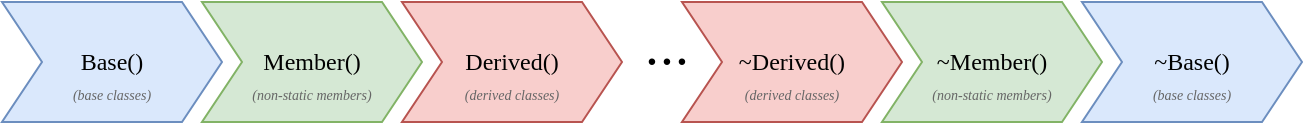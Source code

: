 <mxfile version="14.2.9" type="device"><diagram id="64LzOfoGqR9hz_EhC2CI" name="Page-1"><mxGraphModel dx="1844" dy="446" grid="1" gridSize="10" guides="1" tooltips="1" connect="1" arrows="1" fold="1" page="1" pageScale="1" pageWidth="1169" pageHeight="827" math="0" shadow="0"><root><mxCell id="0"/><mxCell id="1" parent="0"/><mxCell id="A67vAihraX07clXbahvu-8" value="" style="group;fontStyle=1" parent="1" vertex="1" connectable="0"><mxGeometry x="-1120" y="40" width="650" height="60" as="geometry"/></mxCell><mxCell id="A67vAihraX07clXbahvu-1" value="&lt;font data-font-src=&quot;https://fonts.googleapis.com/css?family=Inconsolata&quot; face=&quot;Inconsolata&quot;&gt;&lt;br&gt;Base()&lt;br&gt;&lt;i style=&quot;color: rgb(102 , 102 , 102) ; font-family: &amp;#34;ubuntu&amp;#34; ; font-size: 7px&quot;&gt;(base classes)&lt;/i&gt;&lt;br&gt;&lt;/font&gt;" style="shape=step;perimeter=stepPerimeter;whiteSpace=wrap;html=1;fixedSize=1;fillColor=#dae8fc;strokeColor=#6c8ebf;" parent="A67vAihraX07clXbahvu-8" vertex="1"><mxGeometry width="110" height="60" as="geometry"/></mxCell><mxCell id="A67vAihraX07clXbahvu-2" value="&lt;font data-font-src=&quot;https://fonts.googleapis.com/css?family=Inconsolata&quot;&gt;&lt;br&gt;&lt;font face=&quot;Inconsolata&quot;&gt;Member()&lt;/font&gt;&lt;br&gt;&lt;font face=&quot;Ubuntu&quot; data-font-src=&quot;https://fonts.googleapis.com/css?family=Ubuntu&quot; style=&quot;font-size: 7px&quot; color=&quot;#666666&quot;&gt;&lt;i&gt;(non-static members)&lt;/i&gt;&lt;/font&gt;&lt;br&gt;&lt;/font&gt;" style="shape=step;perimeter=stepPerimeter;whiteSpace=wrap;html=1;fixedSize=1;fillColor=#d5e8d4;strokeColor=#82b366;" parent="A67vAihraX07clXbahvu-8" vertex="1"><mxGeometry x="100" width="110" height="60" as="geometry"/></mxCell><mxCell id="A67vAihraX07clXbahvu-3" value="&lt;font data-font-src=&quot;https://fonts.googleapis.com/css?family=Inconsolata&quot; face=&quot;Inconsolata&quot;&gt;&lt;br&gt;Derived()&lt;br&gt;&lt;i style=&quot;color: rgb(102 , 102 , 102) ; font-family: &amp;#34;ubuntu&amp;#34; ; font-size: 7px&quot;&gt;(derived classes)&lt;/i&gt;&lt;br&gt;&lt;/font&gt;" style="shape=step;perimeter=stepPerimeter;whiteSpace=wrap;html=1;fixedSize=1;fillColor=#f8cecc;strokeColor=#b85450;" parent="A67vAihraX07clXbahvu-8" vertex="1"><mxGeometry x="200" width="110" height="60" as="geometry"/></mxCell><mxCell id="A67vAihraX07clXbahvu-4" value="&lt;br style=&quot;font-family: &amp;#34;inconsolata&amp;#34;&quot;&gt;&lt;span style=&quot;font-family: &amp;#34;inconsolata&amp;#34;&quot;&gt;~Base()&lt;/span&gt;&lt;br style=&quot;font-family: &amp;#34;inconsolata&amp;#34;&quot;&gt;&lt;i style=&quot;color: rgb(102 , 102 , 102) ; font-family: &amp;#34;ubuntu&amp;#34; ; font-size: 7px&quot;&gt;(base classes)&lt;/i&gt;" style="shape=step;perimeter=stepPerimeter;whiteSpace=wrap;html=1;fixedSize=1;fillColor=#dae8fc;strokeColor=#6c8ebf;" parent="A67vAihraX07clXbahvu-8" vertex="1"><mxGeometry x="540" width="110" height="60" as="geometry"/></mxCell><mxCell id="A67vAihraX07clXbahvu-5" value="&lt;br&gt;&lt;font face=&quot;Inconsolata&quot;&gt;~Member()&lt;/font&gt;&lt;br&gt;&lt;font face=&quot;Ubuntu&quot; data-font-src=&quot;https://fonts.googleapis.com/css?family=Ubuntu&quot; color=&quot;#666666&quot; style=&quot;font-size: 7px&quot;&gt;&lt;i&gt;(non-static members)&lt;/i&gt;&lt;/font&gt;" style="shape=step;perimeter=stepPerimeter;whiteSpace=wrap;html=1;fixedSize=1;fillColor=#d5e8d4;strokeColor=#82b366;" parent="A67vAihraX07clXbahvu-8" vertex="1"><mxGeometry x="440" width="110" height="60" as="geometry"/></mxCell><mxCell id="A67vAihraX07clXbahvu-6" value="&lt;br style=&quot;font-family: &amp;#34;inconsolata&amp;#34;&quot;&gt;&lt;span style=&quot;font-family: &amp;#34;inconsolata&amp;#34;&quot;&gt;~Derived()&lt;/span&gt;&lt;br style=&quot;font-family: &amp;#34;inconsolata&amp;#34;&quot;&gt;&lt;i style=&quot;color: rgb(102 , 102 , 102) ; font-family: &amp;#34;ubuntu&amp;#34; ; font-size: 7px&quot;&gt;(derived classes)&lt;/i&gt;" style="shape=step;perimeter=stepPerimeter;whiteSpace=wrap;html=1;fixedSize=1;fillColor=#f8cecc;strokeColor=#b85450;sketch=0;rounded=0;shadow=0;" parent="A67vAihraX07clXbahvu-8" vertex="1"><mxGeometry x="340" width="110" height="60" as="geometry"/></mxCell><mxCell id="A67vAihraX07clXbahvu-10" value="• • •" style="text;html=1;align=center;verticalAlign=middle;resizable=0;points=[];autosize=1;" parent="A67vAihraX07clXbahvu-8" vertex="1"><mxGeometry x="317" y="20" width="30" height="20" as="geometry"/></mxCell></root></mxGraphModel></diagram></mxfile>